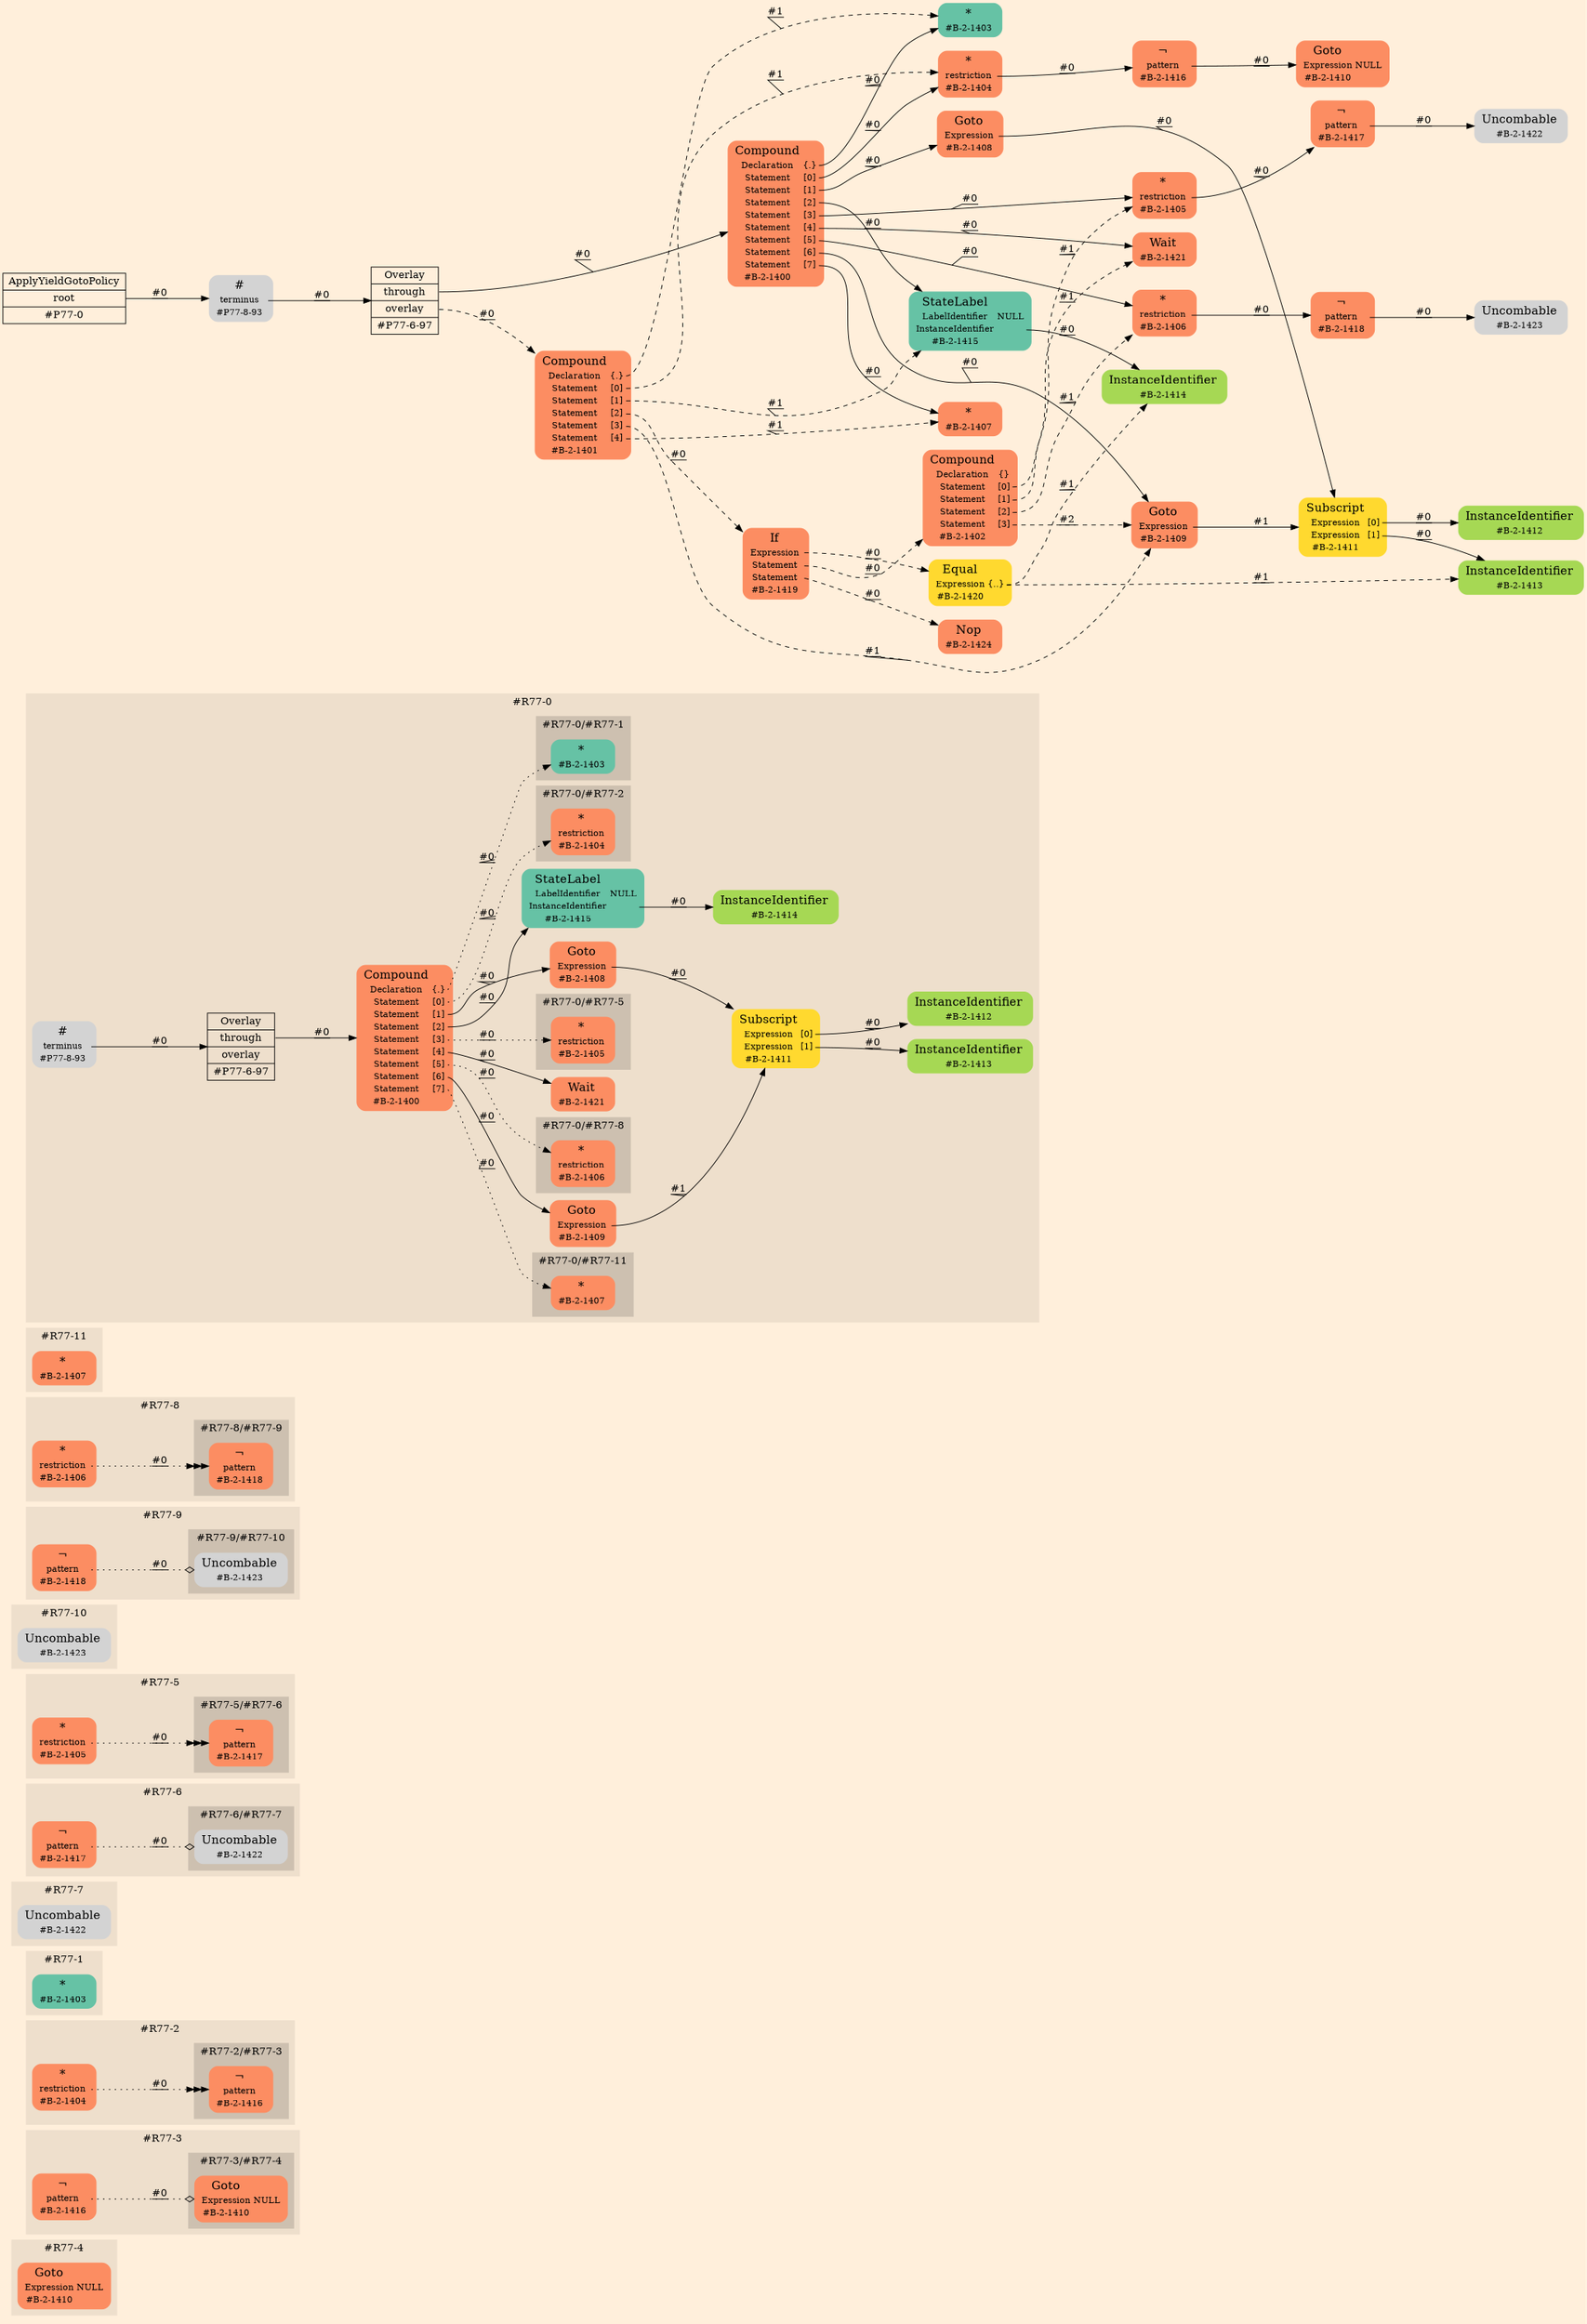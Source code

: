 digraph Inferno {
graph [
    rankdir = "LR"
    ranksep = 1.0
    size = "14,20"
    bgcolor = antiquewhite1
    color = black
    fontcolor = black
];
node [
];
// -------------------- figure #R77-4 --------------------
subgraph "cluster#R77-4" {
    label = "#R77-4"
    style = "filled"
    color = antiquewhite2
    "#R77-4/#B-2-1410" [
        shape = "plaintext"
        fillcolor = "/set28/2"
        label = <<TABLE BORDER="0" CELLBORDER="0" CELLSPACING="0">
         <TR><TD><FONT POINT-SIZE="16.0">Goto</FONT></TD><TD></TD></TR>
         <TR><TD>Expression</TD><TD PORT="port0">NULL</TD></TR>
         <TR><TD>#B-2-1410</TD><TD PORT="port1"></TD></TR>
        </TABLE>>
        style = "rounded,filled"
        fontsize = "12"
    ];
    
}


// -------------------- figure #R77-3 --------------------
subgraph "cluster#R77-3" {
    label = "#R77-3"
    style = "filled"
    color = antiquewhite2
    "#R77-3/#B-2-1416" [
        shape = "plaintext"
        fillcolor = "/set28/2"
        label = <<TABLE BORDER="0" CELLBORDER="0" CELLSPACING="0">
         <TR><TD><FONT POINT-SIZE="16.0">¬</FONT></TD><TD></TD></TR>
         <TR><TD>pattern</TD><TD PORT="port0"></TD></TR>
         <TR><TD>#B-2-1416</TD><TD PORT="port1"></TD></TR>
        </TABLE>>
        style = "rounded,filled"
        fontsize = "12"
    ];
    
    subgraph "cluster#R77-3/#R77-4" {
        label = "#R77-3/#R77-4"
        style = "filled"
        color = antiquewhite3
        "#R77-3/#0/#B-2-1410" [
            shape = "plaintext"
            fillcolor = "/set28/2"
            label = <<TABLE BORDER="0" CELLBORDER="0" CELLSPACING="0">
             <TR><TD><FONT POINT-SIZE="16.0">Goto</FONT></TD><TD></TD></TR>
             <TR><TD>Expression</TD><TD PORT="port0">NULL</TD></TR>
             <TR><TD>#B-2-1410</TD><TD PORT="port1"></TD></TR>
            </TABLE>>
            style = "rounded,filled"
            fontsize = "12"
        ];
        
    }
    
}


// -------------------- figure #R77-2 --------------------
subgraph "cluster#R77-2" {
    label = "#R77-2"
    style = "filled"
    color = antiquewhite2
    "#R77-2/#B-2-1404" [
        shape = "plaintext"
        fillcolor = "/set28/2"
        label = <<TABLE BORDER="0" CELLBORDER="0" CELLSPACING="0">
         <TR><TD><FONT POINT-SIZE="16.0">*</FONT></TD><TD></TD></TR>
         <TR><TD>restriction</TD><TD PORT="port0"></TD></TR>
         <TR><TD>#B-2-1404</TD><TD PORT="port1"></TD></TR>
        </TABLE>>
        style = "rounded,filled"
        fontsize = "12"
    ];
    
    subgraph "cluster#R77-2/#R77-3" {
        label = "#R77-2/#R77-3"
        style = "filled"
        color = antiquewhite3
        "#R77-2/#0/#B-2-1416" [
            shape = "plaintext"
            fillcolor = "/set28/2"
            label = <<TABLE BORDER="0" CELLBORDER="0" CELLSPACING="0">
             <TR><TD><FONT POINT-SIZE="16.0">¬</FONT></TD><TD></TD></TR>
             <TR><TD>pattern</TD><TD PORT="port0"></TD></TR>
             <TR><TD>#B-2-1416</TD><TD PORT="port1"></TD></TR>
            </TABLE>>
            style = "rounded,filled"
            fontsize = "12"
        ];
        
    }
    
}


// -------------------- figure #R77-1 --------------------
subgraph "cluster#R77-1" {
    label = "#R77-1"
    style = "filled"
    color = antiquewhite2
    "#R77-1/#B-2-1403" [
        shape = "plaintext"
        fillcolor = "/set28/1"
        label = <<TABLE BORDER="0" CELLBORDER="0" CELLSPACING="0">
         <TR><TD><FONT POINT-SIZE="16.0">*</FONT></TD><TD></TD></TR>
         <TR><TD>#B-2-1403</TD><TD PORT="port0"></TD></TR>
        </TABLE>>
        style = "rounded,filled"
        fontsize = "12"
    ];
    
}


// -------------------- figure #R77-7 --------------------
subgraph "cluster#R77-7" {
    label = "#R77-7"
    style = "filled"
    color = antiquewhite2
    "#R77-7/#B-2-1422" [
        shape = "plaintext"
        label = <<TABLE BORDER="0" CELLBORDER="0" CELLSPACING="0">
         <TR><TD><FONT POINT-SIZE="16.0">Uncombable</FONT></TD><TD></TD></TR>
         <TR><TD>#B-2-1422</TD><TD PORT="port0"></TD></TR>
        </TABLE>>
        style = "rounded,filled"
        fontsize = "12"
    ];
    
}


// -------------------- figure #R77-6 --------------------
subgraph "cluster#R77-6" {
    label = "#R77-6"
    style = "filled"
    color = antiquewhite2
    "#R77-6/#B-2-1417" [
        shape = "plaintext"
        fillcolor = "/set28/2"
        label = <<TABLE BORDER="0" CELLBORDER="0" CELLSPACING="0">
         <TR><TD><FONT POINT-SIZE="16.0">¬</FONT></TD><TD></TD></TR>
         <TR><TD>pattern</TD><TD PORT="port0"></TD></TR>
         <TR><TD>#B-2-1417</TD><TD PORT="port1"></TD></TR>
        </TABLE>>
        style = "rounded,filled"
        fontsize = "12"
    ];
    
    subgraph "cluster#R77-6/#R77-7" {
        label = "#R77-6/#R77-7"
        style = "filled"
        color = antiquewhite3
        "#R77-6/#0/#B-2-1422" [
            shape = "plaintext"
            label = <<TABLE BORDER="0" CELLBORDER="0" CELLSPACING="0">
             <TR><TD><FONT POINT-SIZE="16.0">Uncombable</FONT></TD><TD></TD></TR>
             <TR><TD>#B-2-1422</TD><TD PORT="port0"></TD></TR>
            </TABLE>>
            style = "rounded,filled"
            fontsize = "12"
        ];
        
    }
    
}


// -------------------- figure #R77-5 --------------------
subgraph "cluster#R77-5" {
    label = "#R77-5"
    style = "filled"
    color = antiquewhite2
    "#R77-5/#B-2-1405" [
        shape = "plaintext"
        fillcolor = "/set28/2"
        label = <<TABLE BORDER="0" CELLBORDER="0" CELLSPACING="0">
         <TR><TD><FONT POINT-SIZE="16.0">*</FONT></TD><TD></TD></TR>
         <TR><TD>restriction</TD><TD PORT="port0"></TD></TR>
         <TR><TD>#B-2-1405</TD><TD PORT="port1"></TD></TR>
        </TABLE>>
        style = "rounded,filled"
        fontsize = "12"
    ];
    
    subgraph "cluster#R77-5/#R77-6" {
        label = "#R77-5/#R77-6"
        style = "filled"
        color = antiquewhite3
        "#R77-5/#0/#B-2-1417" [
            shape = "plaintext"
            fillcolor = "/set28/2"
            label = <<TABLE BORDER="0" CELLBORDER="0" CELLSPACING="0">
             <TR><TD><FONT POINT-SIZE="16.0">¬</FONT></TD><TD></TD></TR>
             <TR><TD>pattern</TD><TD PORT="port0"></TD></TR>
             <TR><TD>#B-2-1417</TD><TD PORT="port1"></TD></TR>
            </TABLE>>
            style = "rounded,filled"
            fontsize = "12"
        ];
        
    }
    
}


// -------------------- figure #R77-10 --------------------
subgraph "cluster#R77-10" {
    label = "#R77-10"
    style = "filled"
    color = antiquewhite2
    "#R77-10/#B-2-1423" [
        shape = "plaintext"
        label = <<TABLE BORDER="0" CELLBORDER="0" CELLSPACING="0">
         <TR><TD><FONT POINT-SIZE="16.0">Uncombable</FONT></TD><TD></TD></TR>
         <TR><TD>#B-2-1423</TD><TD PORT="port0"></TD></TR>
        </TABLE>>
        style = "rounded,filled"
        fontsize = "12"
    ];
    
}


// -------------------- figure #R77-9 --------------------
subgraph "cluster#R77-9" {
    label = "#R77-9"
    style = "filled"
    color = antiquewhite2
    "#R77-9/#B-2-1418" [
        shape = "plaintext"
        fillcolor = "/set28/2"
        label = <<TABLE BORDER="0" CELLBORDER="0" CELLSPACING="0">
         <TR><TD><FONT POINT-SIZE="16.0">¬</FONT></TD><TD></TD></TR>
         <TR><TD>pattern</TD><TD PORT="port0"></TD></TR>
         <TR><TD>#B-2-1418</TD><TD PORT="port1"></TD></TR>
        </TABLE>>
        style = "rounded,filled"
        fontsize = "12"
    ];
    
    subgraph "cluster#R77-9/#R77-10" {
        label = "#R77-9/#R77-10"
        style = "filled"
        color = antiquewhite3
        "#R77-9/#0/#B-2-1423" [
            shape = "plaintext"
            label = <<TABLE BORDER="0" CELLBORDER="0" CELLSPACING="0">
             <TR><TD><FONT POINT-SIZE="16.0">Uncombable</FONT></TD><TD></TD></TR>
             <TR><TD>#B-2-1423</TD><TD PORT="port0"></TD></TR>
            </TABLE>>
            style = "rounded,filled"
            fontsize = "12"
        ];
        
    }
    
}


// -------------------- figure #R77-8 --------------------
subgraph "cluster#R77-8" {
    label = "#R77-8"
    style = "filled"
    color = antiquewhite2
    "#R77-8/#B-2-1406" [
        shape = "plaintext"
        fillcolor = "/set28/2"
        label = <<TABLE BORDER="0" CELLBORDER="0" CELLSPACING="0">
         <TR><TD><FONT POINT-SIZE="16.0">*</FONT></TD><TD></TD></TR>
         <TR><TD>restriction</TD><TD PORT="port0"></TD></TR>
         <TR><TD>#B-2-1406</TD><TD PORT="port1"></TD></TR>
        </TABLE>>
        style = "rounded,filled"
        fontsize = "12"
    ];
    
    subgraph "cluster#R77-8/#R77-9" {
        label = "#R77-8/#R77-9"
        style = "filled"
        color = antiquewhite3
        "#R77-8/#0/#B-2-1418" [
            shape = "plaintext"
            fillcolor = "/set28/2"
            label = <<TABLE BORDER="0" CELLBORDER="0" CELLSPACING="0">
             <TR><TD><FONT POINT-SIZE="16.0">¬</FONT></TD><TD></TD></TR>
             <TR><TD>pattern</TD><TD PORT="port0"></TD></TR>
             <TR><TD>#B-2-1418</TD><TD PORT="port1"></TD></TR>
            </TABLE>>
            style = "rounded,filled"
            fontsize = "12"
        ];
        
    }
    
}


// -------------------- figure #R77-11 --------------------
subgraph "cluster#R77-11" {
    label = "#R77-11"
    style = "filled"
    color = antiquewhite2
    "#R77-11/#B-2-1407" [
        shape = "plaintext"
        fillcolor = "/set28/2"
        label = <<TABLE BORDER="0" CELLBORDER="0" CELLSPACING="0">
         <TR><TD><FONT POINT-SIZE="16.0">*</FONT></TD><TD></TD></TR>
         <TR><TD>#B-2-1407</TD><TD PORT="port0"></TD></TR>
        </TABLE>>
        style = "rounded,filled"
        fontsize = "12"
    ];
    
}


// -------------------- figure #R77-0 --------------------
subgraph "cluster#R77-0" {
    label = "#R77-0"
    style = "filled"
    color = antiquewhite2
    "#R77-0/#B-2-1421" [
        shape = "plaintext"
        fillcolor = "/set28/2"
        label = <<TABLE BORDER="0" CELLBORDER="0" CELLSPACING="0">
         <TR><TD><FONT POINT-SIZE="16.0">Wait</FONT></TD><TD></TD></TR>
         <TR><TD>#B-2-1421</TD><TD PORT="port0"></TD></TR>
        </TABLE>>
        style = "rounded,filled"
        fontsize = "12"
    ];
    
    "#R77-0/#B-2-1414" [
        shape = "plaintext"
        fillcolor = "/set28/5"
        label = <<TABLE BORDER="0" CELLBORDER="0" CELLSPACING="0">
         <TR><TD><FONT POINT-SIZE="16.0">InstanceIdentifier</FONT></TD><TD></TD></TR>
         <TR><TD>#B-2-1414</TD><TD PORT="port0"></TD></TR>
        </TABLE>>
        style = "rounded,filled"
        fontsize = "12"
    ];
    
    "#R77-0/#B-2-1413" [
        shape = "plaintext"
        fillcolor = "/set28/5"
        label = <<TABLE BORDER="0" CELLBORDER="0" CELLSPACING="0">
         <TR><TD><FONT POINT-SIZE="16.0">InstanceIdentifier</FONT></TD><TD></TD></TR>
         <TR><TD>#B-2-1413</TD><TD PORT="port0"></TD></TR>
        </TABLE>>
        style = "rounded,filled"
        fontsize = "12"
    ];
    
    "#R77-0/#B-2-1412" [
        shape = "plaintext"
        fillcolor = "/set28/5"
        label = <<TABLE BORDER="0" CELLBORDER="0" CELLSPACING="0">
         <TR><TD><FONT POINT-SIZE="16.0">InstanceIdentifier</FONT></TD><TD></TD></TR>
         <TR><TD>#B-2-1412</TD><TD PORT="port0"></TD></TR>
        </TABLE>>
        style = "rounded,filled"
        fontsize = "12"
    ];
    
    "#R77-0/#P77-6-97" [
        shape = "record"
        fillcolor = antiquewhite2
        label = "<fixed> Overlay | <port0> through | <port1> overlay | <port2> #P77-6-97"
        style = "filled"
        fontsize = "14"
        color = black
        fontcolor = black
    ];
    
    "#R77-0/#B-2-1411" [
        shape = "plaintext"
        fillcolor = "/set28/6"
        label = <<TABLE BORDER="0" CELLBORDER="0" CELLSPACING="0">
         <TR><TD><FONT POINT-SIZE="16.0">Subscript</FONT></TD><TD></TD></TR>
         <TR><TD>Expression</TD><TD PORT="port0">[0]</TD></TR>
         <TR><TD>Expression</TD><TD PORT="port1">[1]</TD></TR>
         <TR><TD>#B-2-1411</TD><TD PORT="port2"></TD></TR>
        </TABLE>>
        style = "rounded,filled"
        fontsize = "12"
    ];
    
    "#R77-0/#B-2-1409" [
        shape = "plaintext"
        fillcolor = "/set28/2"
        label = <<TABLE BORDER="0" CELLBORDER="0" CELLSPACING="0">
         <TR><TD><FONT POINT-SIZE="16.0">Goto</FONT></TD><TD></TD></TR>
         <TR><TD>Expression</TD><TD PORT="port0"></TD></TR>
         <TR><TD>#B-2-1409</TD><TD PORT="port1"></TD></TR>
        </TABLE>>
        style = "rounded,filled"
        fontsize = "12"
    ];
    
    "#R77-0/#B-2-1400" [
        shape = "plaintext"
        fillcolor = "/set28/2"
        label = <<TABLE BORDER="0" CELLBORDER="0" CELLSPACING="0">
         <TR><TD><FONT POINT-SIZE="16.0">Compound</FONT></TD><TD></TD></TR>
         <TR><TD>Declaration</TD><TD PORT="port0">{.}</TD></TR>
         <TR><TD>Statement</TD><TD PORT="port1">[0]</TD></TR>
         <TR><TD>Statement</TD><TD PORT="port2">[1]</TD></TR>
         <TR><TD>Statement</TD><TD PORT="port3">[2]</TD></TR>
         <TR><TD>Statement</TD><TD PORT="port4">[3]</TD></TR>
         <TR><TD>Statement</TD><TD PORT="port5">[4]</TD></TR>
         <TR><TD>Statement</TD><TD PORT="port6">[5]</TD></TR>
         <TR><TD>Statement</TD><TD PORT="port7">[6]</TD></TR>
         <TR><TD>Statement</TD><TD PORT="port8">[7]</TD></TR>
         <TR><TD>#B-2-1400</TD><TD PORT="port9"></TD></TR>
        </TABLE>>
        style = "rounded,filled"
        fontsize = "12"
    ];
    
    "#R77-0/#B-2-1415" [
        shape = "plaintext"
        fillcolor = "/set28/1"
        label = <<TABLE BORDER="0" CELLBORDER="0" CELLSPACING="0">
         <TR><TD><FONT POINT-SIZE="16.0">StateLabel</FONT></TD><TD></TD></TR>
         <TR><TD>LabelIdentifier</TD><TD PORT="port0">NULL</TD></TR>
         <TR><TD>InstanceIdentifier</TD><TD PORT="port1"></TD></TR>
         <TR><TD>#B-2-1415</TD><TD PORT="port2"></TD></TR>
        </TABLE>>
        style = "rounded,filled"
        fontsize = "12"
    ];
    
    "#R77-0/#P77-8-93" [
        shape = "plaintext"
        label = <<TABLE BORDER="0" CELLBORDER="0" CELLSPACING="0">
         <TR><TD><FONT POINT-SIZE="16.0">#</FONT></TD><TD></TD></TR>
         <TR><TD>terminus</TD><TD PORT="port0"></TD></TR>
         <TR><TD>#P77-8-93</TD><TD PORT="port1"></TD></TR>
        </TABLE>>
        style = "rounded,filled"
        fontsize = "12"
    ];
    
    "#R77-0/#B-2-1408" [
        shape = "plaintext"
        fillcolor = "/set28/2"
        label = <<TABLE BORDER="0" CELLBORDER="0" CELLSPACING="0">
         <TR><TD><FONT POINT-SIZE="16.0">Goto</FONT></TD><TD></TD></TR>
         <TR><TD>Expression</TD><TD PORT="port0"></TD></TR>
         <TR><TD>#B-2-1408</TD><TD PORT="port1"></TD></TR>
        </TABLE>>
        style = "rounded,filled"
        fontsize = "12"
    ];
    
    subgraph "cluster#R77-0/#R77-11" {
        label = "#R77-0/#R77-11"
        style = "filled"
        color = antiquewhite3
        "#R77-0/#0/#B-2-1407" [
            shape = "plaintext"
            fillcolor = "/set28/2"
            label = <<TABLE BORDER="0" CELLBORDER="0" CELLSPACING="0">
             <TR><TD><FONT POINT-SIZE="16.0">*</FONT></TD><TD></TD></TR>
             <TR><TD>#B-2-1407</TD><TD PORT="port0"></TD></TR>
            </TABLE>>
            style = "rounded,filled"
            fontsize = "12"
        ];
        
    }
    
    subgraph "cluster#R77-0/#R77-8" {
        label = "#R77-0/#R77-8"
        style = "filled"
        color = antiquewhite3
        "#R77-0/#0/#B-2-1406" [
            shape = "plaintext"
            fillcolor = "/set28/2"
            label = <<TABLE BORDER="0" CELLBORDER="0" CELLSPACING="0">
             <TR><TD><FONT POINT-SIZE="16.0">*</FONT></TD><TD></TD></TR>
             <TR><TD>restriction</TD><TD PORT="port0"></TD></TR>
             <TR><TD>#B-2-1406</TD><TD PORT="port1"></TD></TR>
            </TABLE>>
            style = "rounded,filled"
            fontsize = "12"
        ];
        
    }
    
    subgraph "cluster#R77-0/#R77-5" {
        label = "#R77-0/#R77-5"
        style = "filled"
        color = antiquewhite3
        "#R77-0/#0/#B-2-1405" [
            shape = "plaintext"
            fillcolor = "/set28/2"
            label = <<TABLE BORDER="0" CELLBORDER="0" CELLSPACING="0">
             <TR><TD><FONT POINT-SIZE="16.0">*</FONT></TD><TD></TD></TR>
             <TR><TD>restriction</TD><TD PORT="port0"></TD></TR>
             <TR><TD>#B-2-1405</TD><TD PORT="port1"></TD></TR>
            </TABLE>>
            style = "rounded,filled"
            fontsize = "12"
        ];
        
    }
    
    subgraph "cluster#R77-0/#R77-1" {
        label = "#R77-0/#R77-1"
        style = "filled"
        color = antiquewhite3
        "#R77-0/#0/#B-2-1403" [
            shape = "plaintext"
            fillcolor = "/set28/1"
            label = <<TABLE BORDER="0" CELLBORDER="0" CELLSPACING="0">
             <TR><TD><FONT POINT-SIZE="16.0">*</FONT></TD><TD></TD></TR>
             <TR><TD>#B-2-1403</TD><TD PORT="port0"></TD></TR>
            </TABLE>>
            style = "rounded,filled"
            fontsize = "12"
        ];
        
    }
    
    subgraph "cluster#R77-0/#R77-2" {
        label = "#R77-0/#R77-2"
        style = "filled"
        color = antiquewhite3
        "#R77-0/#0/#B-2-1404" [
            shape = "plaintext"
            fillcolor = "/set28/2"
            label = <<TABLE BORDER="0" CELLBORDER="0" CELLSPACING="0">
             <TR><TD><FONT POINT-SIZE="16.0">*</FONT></TD><TD></TD></TR>
             <TR><TD>restriction</TD><TD PORT="port0"></TD></TR>
             <TR><TD>#B-2-1404</TD><TD PORT="port1"></TD></TR>
            </TABLE>>
            style = "rounded,filled"
            fontsize = "12"
        ];
        
    }
    
}


// -------------------- transformation figure --------------------
"CR#P77-0" [
    shape = "record"
    fillcolor = antiquewhite1
    label = "<fixed> ApplyYieldGotoPolicy | <port0> root | <port1> #P77-0"
    style = "filled"
    fontsize = "14"
    color = black
    fontcolor = black
];

"#P77-8-93" [
    shape = "plaintext"
    label = <<TABLE BORDER="0" CELLBORDER="0" CELLSPACING="0">
     <TR><TD><FONT POINT-SIZE="16.0">#</FONT></TD><TD></TD></TR>
     <TR><TD>terminus</TD><TD PORT="port0"></TD></TR>
     <TR><TD>#P77-8-93</TD><TD PORT="port1"></TD></TR>
    </TABLE>>
    style = "rounded,filled"
    fontsize = "12"
];

"#P77-6-97" [
    shape = "record"
    fillcolor = antiquewhite1
    label = "<fixed> Overlay | <port0> through | <port1> overlay | <port2> #P77-6-97"
    style = "filled"
    fontsize = "14"
    color = black
    fontcolor = black
];

"#B-2-1400" [
    shape = "plaintext"
    fillcolor = "/set28/2"
    label = <<TABLE BORDER="0" CELLBORDER="0" CELLSPACING="0">
     <TR><TD><FONT POINT-SIZE="16.0">Compound</FONT></TD><TD></TD></TR>
     <TR><TD>Declaration</TD><TD PORT="port0">{.}</TD></TR>
     <TR><TD>Statement</TD><TD PORT="port1">[0]</TD></TR>
     <TR><TD>Statement</TD><TD PORT="port2">[1]</TD></TR>
     <TR><TD>Statement</TD><TD PORT="port3">[2]</TD></TR>
     <TR><TD>Statement</TD><TD PORT="port4">[3]</TD></TR>
     <TR><TD>Statement</TD><TD PORT="port5">[4]</TD></TR>
     <TR><TD>Statement</TD><TD PORT="port6">[5]</TD></TR>
     <TR><TD>Statement</TD><TD PORT="port7">[6]</TD></TR>
     <TR><TD>Statement</TD><TD PORT="port8">[7]</TD></TR>
     <TR><TD>#B-2-1400</TD><TD PORT="port9"></TD></TR>
    </TABLE>>
    style = "rounded,filled"
    fontsize = "12"
];

"#B-2-1403" [
    shape = "plaintext"
    fillcolor = "/set28/1"
    label = <<TABLE BORDER="0" CELLBORDER="0" CELLSPACING="0">
     <TR><TD><FONT POINT-SIZE="16.0">*</FONT></TD><TD></TD></TR>
     <TR><TD>#B-2-1403</TD><TD PORT="port0"></TD></TR>
    </TABLE>>
    style = "rounded,filled"
    fontsize = "12"
];

"#B-2-1404" [
    shape = "plaintext"
    fillcolor = "/set28/2"
    label = <<TABLE BORDER="0" CELLBORDER="0" CELLSPACING="0">
     <TR><TD><FONT POINT-SIZE="16.0">*</FONT></TD><TD></TD></TR>
     <TR><TD>restriction</TD><TD PORT="port0"></TD></TR>
     <TR><TD>#B-2-1404</TD><TD PORT="port1"></TD></TR>
    </TABLE>>
    style = "rounded,filled"
    fontsize = "12"
];

"#B-2-1416" [
    shape = "plaintext"
    fillcolor = "/set28/2"
    label = <<TABLE BORDER="0" CELLBORDER="0" CELLSPACING="0">
     <TR><TD><FONT POINT-SIZE="16.0">¬</FONT></TD><TD></TD></TR>
     <TR><TD>pattern</TD><TD PORT="port0"></TD></TR>
     <TR><TD>#B-2-1416</TD><TD PORT="port1"></TD></TR>
    </TABLE>>
    style = "rounded,filled"
    fontsize = "12"
];

"#B-2-1410" [
    shape = "plaintext"
    fillcolor = "/set28/2"
    label = <<TABLE BORDER="0" CELLBORDER="0" CELLSPACING="0">
     <TR><TD><FONT POINT-SIZE="16.0">Goto</FONT></TD><TD></TD></TR>
     <TR><TD>Expression</TD><TD PORT="port0">NULL</TD></TR>
     <TR><TD>#B-2-1410</TD><TD PORT="port1"></TD></TR>
    </TABLE>>
    style = "rounded,filled"
    fontsize = "12"
];

"#B-2-1408" [
    shape = "plaintext"
    fillcolor = "/set28/2"
    label = <<TABLE BORDER="0" CELLBORDER="0" CELLSPACING="0">
     <TR><TD><FONT POINT-SIZE="16.0">Goto</FONT></TD><TD></TD></TR>
     <TR><TD>Expression</TD><TD PORT="port0"></TD></TR>
     <TR><TD>#B-2-1408</TD><TD PORT="port1"></TD></TR>
    </TABLE>>
    style = "rounded,filled"
    fontsize = "12"
];

"#B-2-1411" [
    shape = "plaintext"
    fillcolor = "/set28/6"
    label = <<TABLE BORDER="0" CELLBORDER="0" CELLSPACING="0">
     <TR><TD><FONT POINT-SIZE="16.0">Subscript</FONT></TD><TD></TD></TR>
     <TR><TD>Expression</TD><TD PORT="port0">[0]</TD></TR>
     <TR><TD>Expression</TD><TD PORT="port1">[1]</TD></TR>
     <TR><TD>#B-2-1411</TD><TD PORT="port2"></TD></TR>
    </TABLE>>
    style = "rounded,filled"
    fontsize = "12"
];

"#B-2-1412" [
    shape = "plaintext"
    fillcolor = "/set28/5"
    label = <<TABLE BORDER="0" CELLBORDER="0" CELLSPACING="0">
     <TR><TD><FONT POINT-SIZE="16.0">InstanceIdentifier</FONT></TD><TD></TD></TR>
     <TR><TD>#B-2-1412</TD><TD PORT="port0"></TD></TR>
    </TABLE>>
    style = "rounded,filled"
    fontsize = "12"
];

"#B-2-1413" [
    shape = "plaintext"
    fillcolor = "/set28/5"
    label = <<TABLE BORDER="0" CELLBORDER="0" CELLSPACING="0">
     <TR><TD><FONT POINT-SIZE="16.0">InstanceIdentifier</FONT></TD><TD></TD></TR>
     <TR><TD>#B-2-1413</TD><TD PORT="port0"></TD></TR>
    </TABLE>>
    style = "rounded,filled"
    fontsize = "12"
];

"#B-2-1415" [
    shape = "plaintext"
    fillcolor = "/set28/1"
    label = <<TABLE BORDER="0" CELLBORDER="0" CELLSPACING="0">
     <TR><TD><FONT POINT-SIZE="16.0">StateLabel</FONT></TD><TD></TD></TR>
     <TR><TD>LabelIdentifier</TD><TD PORT="port0">NULL</TD></TR>
     <TR><TD>InstanceIdentifier</TD><TD PORT="port1"></TD></TR>
     <TR><TD>#B-2-1415</TD><TD PORT="port2"></TD></TR>
    </TABLE>>
    style = "rounded,filled"
    fontsize = "12"
];

"#B-2-1414" [
    shape = "plaintext"
    fillcolor = "/set28/5"
    label = <<TABLE BORDER="0" CELLBORDER="0" CELLSPACING="0">
     <TR><TD><FONT POINT-SIZE="16.0">InstanceIdentifier</FONT></TD><TD></TD></TR>
     <TR><TD>#B-2-1414</TD><TD PORT="port0"></TD></TR>
    </TABLE>>
    style = "rounded,filled"
    fontsize = "12"
];

"#B-2-1405" [
    shape = "plaintext"
    fillcolor = "/set28/2"
    label = <<TABLE BORDER="0" CELLBORDER="0" CELLSPACING="0">
     <TR><TD><FONT POINT-SIZE="16.0">*</FONT></TD><TD></TD></TR>
     <TR><TD>restriction</TD><TD PORT="port0"></TD></TR>
     <TR><TD>#B-2-1405</TD><TD PORT="port1"></TD></TR>
    </TABLE>>
    style = "rounded,filled"
    fontsize = "12"
];

"#B-2-1417" [
    shape = "plaintext"
    fillcolor = "/set28/2"
    label = <<TABLE BORDER="0" CELLBORDER="0" CELLSPACING="0">
     <TR><TD><FONT POINT-SIZE="16.0">¬</FONT></TD><TD></TD></TR>
     <TR><TD>pattern</TD><TD PORT="port0"></TD></TR>
     <TR><TD>#B-2-1417</TD><TD PORT="port1"></TD></TR>
    </TABLE>>
    style = "rounded,filled"
    fontsize = "12"
];

"#B-2-1422" [
    shape = "plaintext"
    label = <<TABLE BORDER="0" CELLBORDER="0" CELLSPACING="0">
     <TR><TD><FONT POINT-SIZE="16.0">Uncombable</FONT></TD><TD></TD></TR>
     <TR><TD>#B-2-1422</TD><TD PORT="port0"></TD></TR>
    </TABLE>>
    style = "rounded,filled"
    fontsize = "12"
];

"#B-2-1421" [
    shape = "plaintext"
    fillcolor = "/set28/2"
    label = <<TABLE BORDER="0" CELLBORDER="0" CELLSPACING="0">
     <TR><TD><FONT POINT-SIZE="16.0">Wait</FONT></TD><TD></TD></TR>
     <TR><TD>#B-2-1421</TD><TD PORT="port0"></TD></TR>
    </TABLE>>
    style = "rounded,filled"
    fontsize = "12"
];

"#B-2-1406" [
    shape = "plaintext"
    fillcolor = "/set28/2"
    label = <<TABLE BORDER="0" CELLBORDER="0" CELLSPACING="0">
     <TR><TD><FONT POINT-SIZE="16.0">*</FONT></TD><TD></TD></TR>
     <TR><TD>restriction</TD><TD PORT="port0"></TD></TR>
     <TR><TD>#B-2-1406</TD><TD PORT="port1"></TD></TR>
    </TABLE>>
    style = "rounded,filled"
    fontsize = "12"
];

"#B-2-1418" [
    shape = "plaintext"
    fillcolor = "/set28/2"
    label = <<TABLE BORDER="0" CELLBORDER="0" CELLSPACING="0">
     <TR><TD><FONT POINT-SIZE="16.0">¬</FONT></TD><TD></TD></TR>
     <TR><TD>pattern</TD><TD PORT="port0"></TD></TR>
     <TR><TD>#B-2-1418</TD><TD PORT="port1"></TD></TR>
    </TABLE>>
    style = "rounded,filled"
    fontsize = "12"
];

"#B-2-1423" [
    shape = "plaintext"
    label = <<TABLE BORDER="0" CELLBORDER="0" CELLSPACING="0">
     <TR><TD><FONT POINT-SIZE="16.0">Uncombable</FONT></TD><TD></TD></TR>
     <TR><TD>#B-2-1423</TD><TD PORT="port0"></TD></TR>
    </TABLE>>
    style = "rounded,filled"
    fontsize = "12"
];

"#B-2-1409" [
    shape = "plaintext"
    fillcolor = "/set28/2"
    label = <<TABLE BORDER="0" CELLBORDER="0" CELLSPACING="0">
     <TR><TD><FONT POINT-SIZE="16.0">Goto</FONT></TD><TD></TD></TR>
     <TR><TD>Expression</TD><TD PORT="port0"></TD></TR>
     <TR><TD>#B-2-1409</TD><TD PORT="port1"></TD></TR>
    </TABLE>>
    style = "rounded,filled"
    fontsize = "12"
];

"#B-2-1407" [
    shape = "plaintext"
    fillcolor = "/set28/2"
    label = <<TABLE BORDER="0" CELLBORDER="0" CELLSPACING="0">
     <TR><TD><FONT POINT-SIZE="16.0">*</FONT></TD><TD></TD></TR>
     <TR><TD>#B-2-1407</TD><TD PORT="port0"></TD></TR>
    </TABLE>>
    style = "rounded,filled"
    fontsize = "12"
];

"#B-2-1401" [
    shape = "plaintext"
    fillcolor = "/set28/2"
    label = <<TABLE BORDER="0" CELLBORDER="0" CELLSPACING="0">
     <TR><TD><FONT POINT-SIZE="16.0">Compound</FONT></TD><TD></TD></TR>
     <TR><TD>Declaration</TD><TD PORT="port0">{.}</TD></TR>
     <TR><TD>Statement</TD><TD PORT="port1">[0]</TD></TR>
     <TR><TD>Statement</TD><TD PORT="port2">[1]</TD></TR>
     <TR><TD>Statement</TD><TD PORT="port3">[2]</TD></TR>
     <TR><TD>Statement</TD><TD PORT="port4">[3]</TD></TR>
     <TR><TD>Statement</TD><TD PORT="port5">[4]</TD></TR>
     <TR><TD>#B-2-1401</TD><TD PORT="port6"></TD></TR>
    </TABLE>>
    style = "rounded,filled"
    fontsize = "12"
];

"#B-2-1419" [
    shape = "plaintext"
    fillcolor = "/set28/2"
    label = <<TABLE BORDER="0" CELLBORDER="0" CELLSPACING="0">
     <TR><TD><FONT POINT-SIZE="16.0">If</FONT></TD><TD></TD></TR>
     <TR><TD>Expression</TD><TD PORT="port0"></TD></TR>
     <TR><TD>Statement</TD><TD PORT="port1"></TD></TR>
     <TR><TD>Statement</TD><TD PORT="port2"></TD></TR>
     <TR><TD>#B-2-1419</TD><TD PORT="port3"></TD></TR>
    </TABLE>>
    style = "rounded,filled"
    fontsize = "12"
];

"#B-2-1420" [
    shape = "plaintext"
    fillcolor = "/set28/6"
    label = <<TABLE BORDER="0" CELLBORDER="0" CELLSPACING="0">
     <TR><TD><FONT POINT-SIZE="16.0">Equal</FONT></TD><TD></TD></TR>
     <TR><TD>Expression</TD><TD PORT="port0">{..}</TD></TR>
     <TR><TD>#B-2-1420</TD><TD PORT="port1"></TD></TR>
    </TABLE>>
    style = "rounded,filled"
    fontsize = "12"
];

"#B-2-1402" [
    shape = "plaintext"
    fillcolor = "/set28/2"
    label = <<TABLE BORDER="0" CELLBORDER="0" CELLSPACING="0">
     <TR><TD><FONT POINT-SIZE="16.0">Compound</FONT></TD><TD></TD></TR>
     <TR><TD>Declaration</TD><TD PORT="port0">{}</TD></TR>
     <TR><TD>Statement</TD><TD PORT="port1">[0]</TD></TR>
     <TR><TD>Statement</TD><TD PORT="port2">[1]</TD></TR>
     <TR><TD>Statement</TD><TD PORT="port3">[2]</TD></TR>
     <TR><TD>Statement</TD><TD PORT="port4">[3]</TD></TR>
     <TR><TD>#B-2-1402</TD><TD PORT="port5"></TD></TR>
    </TABLE>>
    style = "rounded,filled"
    fontsize = "12"
];

"#B-2-1424" [
    shape = "plaintext"
    fillcolor = "/set28/2"
    label = <<TABLE BORDER="0" CELLBORDER="0" CELLSPACING="0">
     <TR><TD><FONT POINT-SIZE="16.0">Nop</FONT></TD><TD></TD></TR>
     <TR><TD>#B-2-1424</TD><TD PORT="port0"></TD></TR>
    </TABLE>>
    style = "rounded,filled"
    fontsize = "12"
];



// -------------------- links --------------------
// links for block CR#P77-0
"CR#P77-0":port0 -> "#P77-8-93" [
    style="solid"
    label = "#0"
    decorate = true
    color = black
    fontcolor = black
];

// links for block #P77-8-93
"#P77-8-93":port0 -> "#P77-6-97" [
    style="solid"
    label = "#0"
    decorate = true
    color = black
    fontcolor = black
];

// links for block #P77-6-97
"#P77-6-97":port0 -> "#B-2-1400" [
    style="solid"
    label = "#0"
    decorate = true
    color = black
    fontcolor = black
];

"#P77-6-97":port1 -> "#B-2-1401" [
    style="dashed"
    label = "#0"
    decorate = true
    color = black
    fontcolor = black
];

// links for block #B-2-1400
"#B-2-1400":port0 -> "#B-2-1403" [
    style="solid"
    label = "#0"
    decorate = true
    color = black
    fontcolor = black
];

"#B-2-1400":port1 -> "#B-2-1404" [
    style="solid"
    label = "#0"
    decorate = true
    color = black
    fontcolor = black
];

"#B-2-1400":port2 -> "#B-2-1408" [
    style="solid"
    label = "#0"
    decorate = true
    color = black
    fontcolor = black
];

"#B-2-1400":port3 -> "#B-2-1415" [
    style="solid"
    label = "#0"
    decorate = true
    color = black
    fontcolor = black
];

"#B-2-1400":port4 -> "#B-2-1405" [
    style="solid"
    label = "#0"
    decorate = true
    color = black
    fontcolor = black
];

"#B-2-1400":port5 -> "#B-2-1421" [
    style="solid"
    label = "#0"
    decorate = true
    color = black
    fontcolor = black
];

"#B-2-1400":port6 -> "#B-2-1406" [
    style="solid"
    label = "#0"
    decorate = true
    color = black
    fontcolor = black
];

"#B-2-1400":port7 -> "#B-2-1409" [
    style="solid"
    label = "#0"
    decorate = true
    color = black
    fontcolor = black
];

"#B-2-1400":port8 -> "#B-2-1407" [
    style="solid"
    label = "#0"
    decorate = true
    color = black
    fontcolor = black
];

// links for block #B-2-1403
// links for block #B-2-1404
"#B-2-1404":port0 -> "#B-2-1416" [
    style="solid"
    label = "#0"
    decorate = true
    color = black
    fontcolor = black
];

// links for block #B-2-1416
"#B-2-1416":port0 -> "#B-2-1410" [
    style="solid"
    label = "#0"
    decorate = true
    color = black
    fontcolor = black
];

// links for block #B-2-1410
// links for block #B-2-1408
"#B-2-1408":port0 -> "#B-2-1411" [
    style="solid"
    label = "#0"
    decorate = true
    color = black
    fontcolor = black
];

// links for block #B-2-1411
"#B-2-1411":port0 -> "#B-2-1412" [
    style="solid"
    label = "#0"
    decorate = true
    color = black
    fontcolor = black
];

"#B-2-1411":port1 -> "#B-2-1413" [
    style="solid"
    label = "#0"
    decorate = true
    color = black
    fontcolor = black
];

// links for block #B-2-1412
// links for block #B-2-1413
// links for block #B-2-1415
"#B-2-1415":port1 -> "#B-2-1414" [
    style="solid"
    label = "#0"
    decorate = true
    color = black
    fontcolor = black
];

// links for block #B-2-1414
// links for block #B-2-1405
"#B-2-1405":port0 -> "#B-2-1417" [
    style="solid"
    label = "#0"
    decorate = true
    color = black
    fontcolor = black
];

// links for block #B-2-1417
"#B-2-1417":port0 -> "#B-2-1422" [
    style="solid"
    label = "#0"
    decorate = true
    color = black
    fontcolor = black
];

// links for block #B-2-1422
// links for block #B-2-1421
// links for block #B-2-1406
"#B-2-1406":port0 -> "#B-2-1418" [
    style="solid"
    label = "#0"
    decorate = true
    color = black
    fontcolor = black
];

// links for block #B-2-1418
"#B-2-1418":port0 -> "#B-2-1423" [
    style="solid"
    label = "#0"
    decorate = true
    color = black
    fontcolor = black
];

// links for block #B-2-1423
// links for block #B-2-1409
"#B-2-1409":port0 -> "#B-2-1411" [
    style="solid"
    label = "#1"
    decorate = true
    color = black
    fontcolor = black
];

// links for block #B-2-1407
// links for block #B-2-1401
"#B-2-1401":port0 -> "#B-2-1403" [
    style="dashed"
    label = "#1"
    decorate = true
    color = black
    fontcolor = black
];

"#B-2-1401":port1 -> "#B-2-1404" [
    style="dashed"
    label = "#1"
    decorate = true
    color = black
    fontcolor = black
];

"#B-2-1401":port2 -> "#B-2-1415" [
    style="dashed"
    label = "#1"
    decorate = true
    color = black
    fontcolor = black
];

"#B-2-1401":port3 -> "#B-2-1419" [
    style="dashed"
    label = "#0"
    decorate = true
    color = black
    fontcolor = black
];

"#B-2-1401":port4 -> "#B-2-1409" [
    style="dashed"
    label = "#1"
    decorate = true
    color = black
    fontcolor = black
];

"#B-2-1401":port5 -> "#B-2-1407" [
    style="dashed"
    label = "#1"
    decorate = true
    color = black
    fontcolor = black
];

// links for block #B-2-1419
"#B-2-1419":port0 -> "#B-2-1420" [
    style="dashed"
    label = "#0"
    decorate = true
    color = black
    fontcolor = black
];

"#B-2-1419":port1 -> "#B-2-1402" [
    style="dashed"
    label = "#0"
    decorate = true
    color = black
    fontcolor = black
];

"#B-2-1419":port2 -> "#B-2-1424" [
    style="dashed"
    label = "#0"
    decorate = true
    color = black
    fontcolor = black
];

// links for block #B-2-1420
"#B-2-1420":port0 -> "#B-2-1413" [
    style="dashed"
    label = "#1"
    decorate = true
    color = black
    fontcolor = black
];

"#B-2-1420":port0 -> "#B-2-1414" [
    style="dashed"
    label = "#1"
    decorate = true
    color = black
    fontcolor = black
];

// links for block #B-2-1402
"#B-2-1402":port1 -> "#B-2-1405" [
    style="dashed"
    label = "#1"
    decorate = true
    color = black
    fontcolor = black
];

"#B-2-1402":port2 -> "#B-2-1421" [
    style="dashed"
    label = "#1"
    decorate = true
    color = black
    fontcolor = black
];

"#B-2-1402":port3 -> "#B-2-1406" [
    style="dashed"
    label = "#1"
    decorate = true
    color = black
    fontcolor = black
];

"#B-2-1402":port4 -> "#B-2-1409" [
    style="dashed"
    label = "#2"
    decorate = true
    color = black
    fontcolor = black
];

// links for block #B-2-1424
// links for block #R77-0/#B-2-1421
// links for block #R77-0/#B-2-1414
// links for block #R77-0/#B-2-1413
// links for block #R77-0/#B-2-1412
// links for block #R77-0/#P77-6-97
"#R77-0/#P77-6-97":port0 -> "#R77-0/#B-2-1400" [
    style="solid"
    label = "#0"
    decorate = true
    color = black
    fontcolor = black
];

// links for block #R77-0/#B-2-1411
"#R77-0/#B-2-1411":port0 -> "#R77-0/#B-2-1412" [
    style="solid"
    label = "#0"
    decorate = true
    color = black
    fontcolor = black
];

"#R77-0/#B-2-1411":port1 -> "#R77-0/#B-2-1413" [
    style="solid"
    label = "#0"
    decorate = true
    color = black
    fontcolor = black
];

// links for block #R77-0/#B-2-1409
"#R77-0/#B-2-1409":port0 -> "#R77-0/#B-2-1411" [
    style="solid"
    label = "#1"
    decorate = true
    color = black
    fontcolor = black
];

// links for block #R77-0/#B-2-1400
"#R77-0/#B-2-1400":port0 -> "#R77-0/#0/#B-2-1403" [
    style="dotted"
    label = "#0"
    decorate = true
    color = black
    fontcolor = black
];

"#R77-0/#B-2-1400":port1 -> "#R77-0/#0/#B-2-1404" [
    style="dotted"
    label = "#0"
    decorate = true
    color = black
    fontcolor = black
];

"#R77-0/#B-2-1400":port2 -> "#R77-0/#B-2-1408" [
    style="solid"
    label = "#0"
    decorate = true
    color = black
    fontcolor = black
];

"#R77-0/#B-2-1400":port3 -> "#R77-0/#B-2-1415" [
    style="solid"
    label = "#0"
    decorate = true
    color = black
    fontcolor = black
];

"#R77-0/#B-2-1400":port4 -> "#R77-0/#0/#B-2-1405" [
    style="dotted"
    label = "#0"
    decorate = true
    color = black
    fontcolor = black
];

"#R77-0/#B-2-1400":port5 -> "#R77-0/#B-2-1421" [
    style="solid"
    label = "#0"
    decorate = true
    color = black
    fontcolor = black
];

"#R77-0/#B-2-1400":port6 -> "#R77-0/#0/#B-2-1406" [
    style="dotted"
    label = "#0"
    decorate = true
    color = black
    fontcolor = black
];

"#R77-0/#B-2-1400":port7 -> "#R77-0/#B-2-1409" [
    style="solid"
    label = "#0"
    decorate = true
    color = black
    fontcolor = black
];

"#R77-0/#B-2-1400":port8 -> "#R77-0/#0/#B-2-1407" [
    style="dotted"
    label = "#0"
    decorate = true
    color = black
    fontcolor = black
];

// links for block #R77-0/#B-2-1415
"#R77-0/#B-2-1415":port1 -> "#R77-0/#B-2-1414" [
    style="solid"
    label = "#0"
    decorate = true
    color = black
    fontcolor = black
];

// links for block #R77-0/#P77-8-93
"#R77-0/#P77-8-93":port0 -> "#R77-0/#P77-6-97" [
    style="solid"
    label = "#0"
    decorate = true
    color = black
    fontcolor = black
];

// links for block #R77-0/#B-2-1408
"#R77-0/#B-2-1408":port0 -> "#R77-0/#B-2-1411" [
    style="solid"
    label = "#0"
    decorate = true
    color = black
    fontcolor = black
];

// links for block #R77-0/#0/#B-2-1407
// links for block #R77-0/#0/#B-2-1406
// links for block #R77-0/#0/#B-2-1405
// links for block #R77-0/#0/#B-2-1403
// links for block #R77-0/#0/#B-2-1404
// links for block #R77-11/#B-2-1407
// links for block #R77-8/#B-2-1406
"#R77-8/#B-2-1406":port0 -> "#R77-8/#0/#B-2-1418" [
    style="dotted"
    arrowhead="normalnormalnormal"
    label = "#0"
    decorate = true
    color = black
    fontcolor = black
];

// links for block #R77-8/#0/#B-2-1418
// links for block #R77-9/#B-2-1418
"#R77-9/#B-2-1418":port0 -> "#R77-9/#0/#B-2-1423" [
    style="dotted"
    arrowhead="odiamond"
    label = "#0"
    decorate = true
    color = black
    fontcolor = black
];

// links for block #R77-9/#0/#B-2-1423
// links for block #R77-10/#B-2-1423
// links for block #R77-5/#B-2-1405
"#R77-5/#B-2-1405":port0 -> "#R77-5/#0/#B-2-1417" [
    style="dotted"
    arrowhead="normalnormalnormal"
    label = "#0"
    decorate = true
    color = black
    fontcolor = black
];

// links for block #R77-5/#0/#B-2-1417
// links for block #R77-6/#B-2-1417
"#R77-6/#B-2-1417":port0 -> "#R77-6/#0/#B-2-1422" [
    style="dotted"
    arrowhead="odiamond"
    label = "#0"
    decorate = true
    color = black
    fontcolor = black
];

// links for block #R77-6/#0/#B-2-1422
// links for block #R77-7/#B-2-1422
// links for block #R77-1/#B-2-1403
// links for block #R77-2/#B-2-1404
"#R77-2/#B-2-1404":port0 -> "#R77-2/#0/#B-2-1416" [
    style="dotted"
    arrowhead="normalnormalnormal"
    label = "#0"
    decorate = true
    color = black
    fontcolor = black
];

// links for block #R77-2/#0/#B-2-1416
// links for block #R77-3/#B-2-1416
"#R77-3/#B-2-1416":port0 -> "#R77-3/#0/#B-2-1410" [
    style="dotted"
    arrowhead="odiamond"
    label = "#0"
    decorate = true
    color = black
    fontcolor = black
];

// links for block #R77-3/#0/#B-2-1410
// links for block #R77-4/#B-2-1410
}
